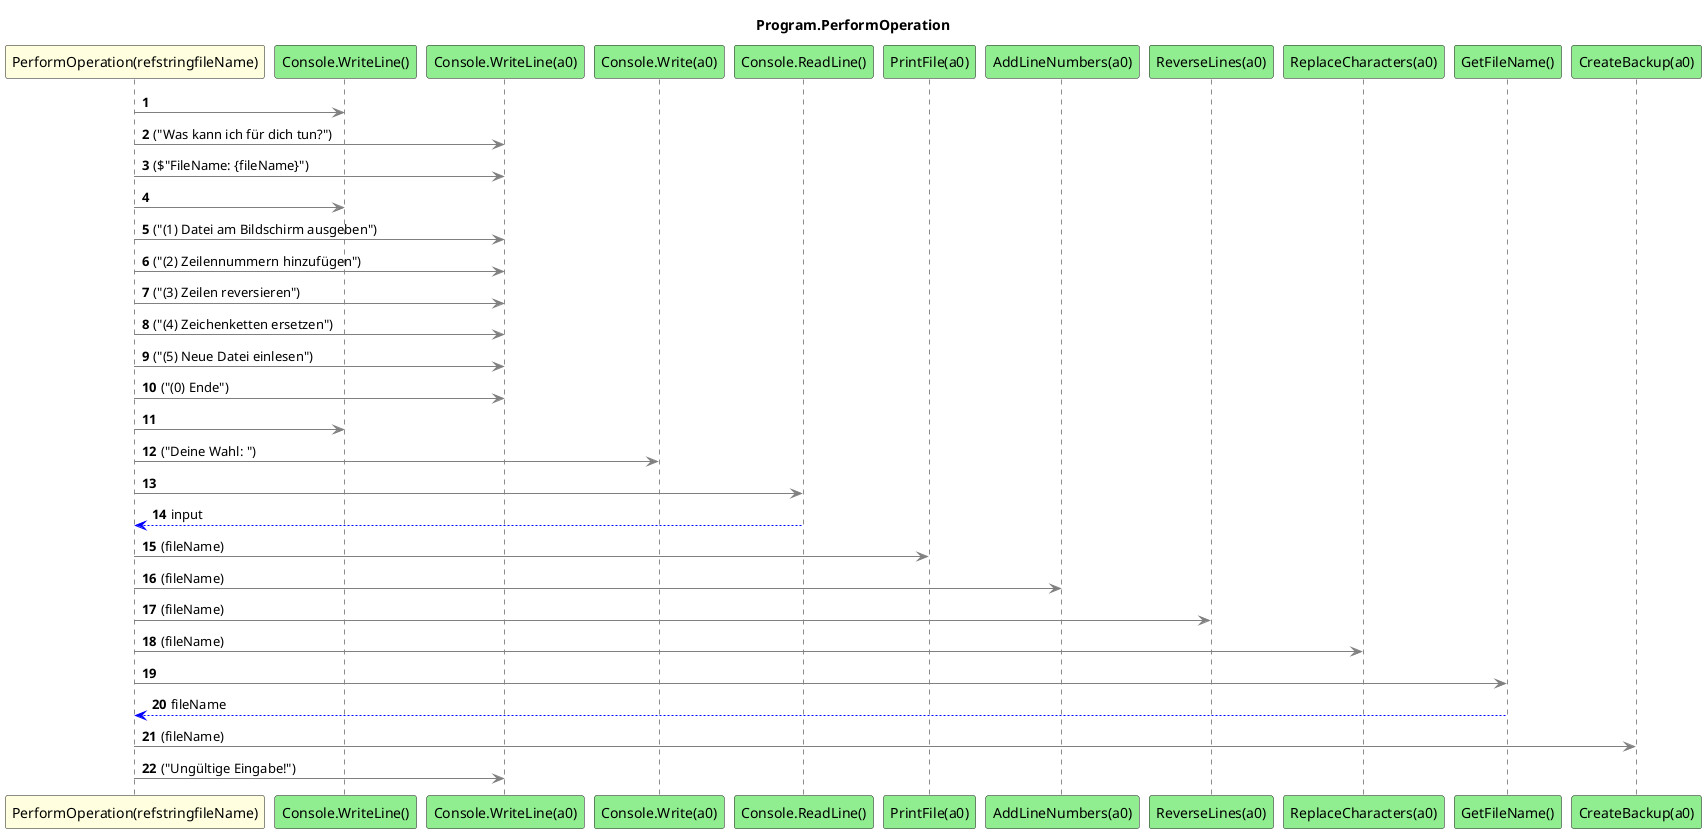 @startuml Program.PerformOperation
title Program.PerformOperation
participant "PerformOperation(refstringfileName)" as PerformOperation_p0 #LightYellow
participant "Console.WriteLine()" as Console_WriteLine #LightGreen
participant "Console.WriteLine(a0)" as Console_WriteLine_a0 #LightGreen
participant "Console.Write(a0)" as Console_Write_a0 #LightGreen
participant "Console.ReadLine()" as Console_ReadLine #LightGreen
participant "PrintFile(a0)" as PrintFile_a0 #LightGreen
participant "AddLineNumbers(a0)" as AddLineNumbers_a0 #LightGreen
participant "ReverseLines(a0)" as ReverseLines_a0 #LightGreen
participant "ReplaceCharacters(a0)" as ReplaceCharacters_a0 #LightGreen
participant "GetFileName()" as GetFileName #LightGreen
participant "CreateBackup(a0)" as CreateBackup_a0 #LightGreen
autonumber
PerformOperation_p0 -[#grey]> Console_WriteLine
PerformOperation_p0 -[#grey]> Console_WriteLine_a0 : ("Was kann ich für dich tun?")
PerformOperation_p0 -[#grey]> Console_WriteLine_a0 : ($"FileName: {fileName}")
PerformOperation_p0 -[#grey]> Console_WriteLine
PerformOperation_p0 -[#grey]> Console_WriteLine_a0 : ("(1) Datei am Bildschirm ausgeben")
PerformOperation_p0 -[#grey]> Console_WriteLine_a0 : ("(2) Zeilennummern hinzufügen")
PerformOperation_p0 -[#grey]> Console_WriteLine_a0 : ("(3) Zeilen reversieren")
PerformOperation_p0 -[#grey]> Console_WriteLine_a0 : ("(4) Zeichenketten ersetzen")
PerformOperation_p0 -[#grey]> Console_WriteLine_a0 : ("(5) Neue Datei einlesen")
PerformOperation_p0 -[#grey]> Console_WriteLine_a0 : ("(0) Ende")
PerformOperation_p0 -[#grey]> Console_WriteLine
PerformOperation_p0 -[#grey]> Console_Write_a0 : ("Deine Wahl: ")
PerformOperation_p0 -[#grey]> Console_ReadLine
Console_ReadLine -[#blue]-> PerformOperation_p0 : input
PerformOperation_p0 -[#grey]> PrintFile_a0 : (fileName)
PerformOperation_p0 -[#grey]> AddLineNumbers_a0 : (fileName)
PerformOperation_p0 -[#grey]> ReverseLines_a0 : (fileName)
PerformOperation_p0 -[#grey]> ReplaceCharacters_a0 : (fileName)
PerformOperation_p0 -[#grey]> GetFileName
GetFileName -[#blue]-> PerformOperation_p0 : fileName
PerformOperation_p0 -[#grey]> CreateBackup_a0 : (fileName)
PerformOperation_p0 -[#grey]> Console_WriteLine_a0 : ("Ungültige Eingabe!")
@enduml
